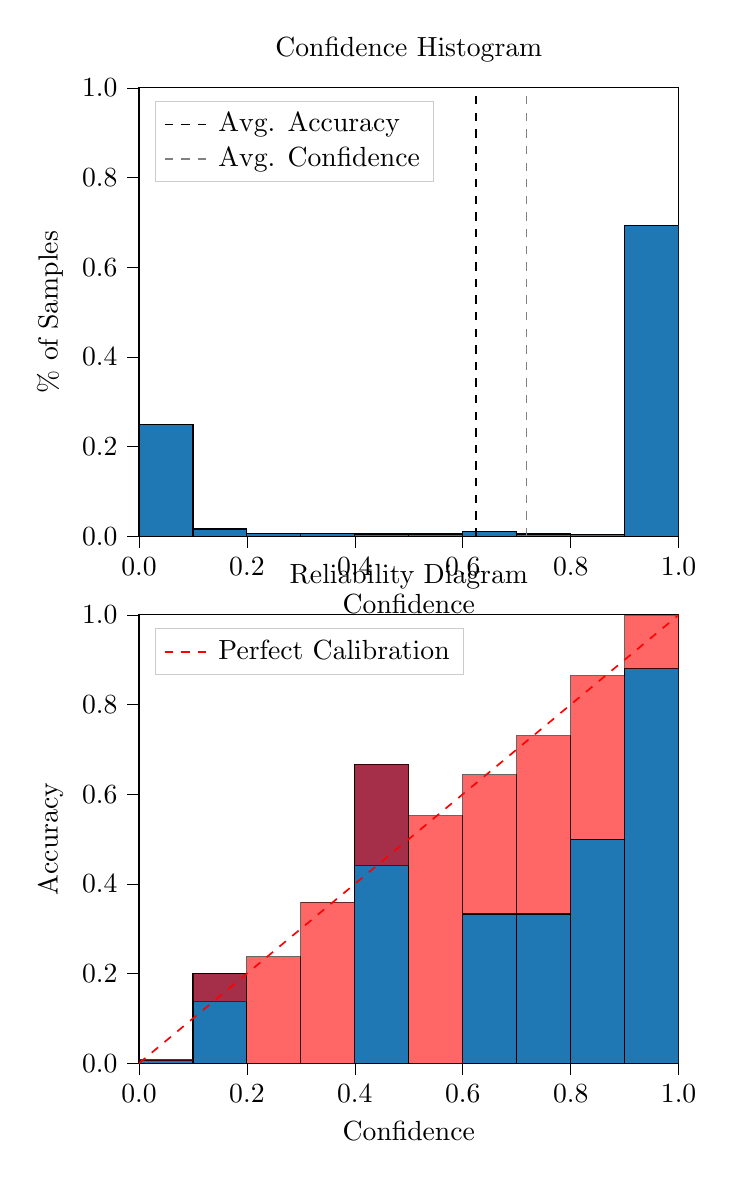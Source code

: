 % This file was created by tikzplotlib v0.9.8.
\begin{tikzpicture}

\definecolor{color0}{rgb}{0.122,0.467,0.706}

\begin{groupplot}[group style={group size=1 by 2}]
\nextgroupplot[
legend cell align={left},
legend style={
  fill opacity=0.8,
  draw opacity=1,
  text opacity=1,
  at={(0.03,0.97)},
  anchor=north west,
  draw=white!80!black
},
tick align=outside,
tick pos=left,
title={Confidence Histogram},
x grid style={white!69.02!black},
xlabel={Confidence},
xmin=0, xmax=1,
xtick style={color=black},
xtick={0,0.2,0.4,0.6,0.8,1},
xticklabels={0.0,0.2,0.4,0.6,0.8,1.0},
y grid style={white!69.02!black},
ylabel={\% of Samples},
ymin=0, ymax=1,
ytick style={color=black},
ytick={0,0.2,0.4,0.6,0.8,1},
yticklabels={0.0,0.2,0.4,0.6,0.8,1.0}
]
\draw[draw=black,fill=color0] (axis cs:-6.939e-18,0) rectangle (axis cs:0.1,0.25);
\draw[draw=black,fill=color0] (axis cs:0.1,0) rectangle (axis cs:0.2,0.016);
\draw[draw=black,fill=color0] (axis cs:0.2,0) rectangle (axis cs:0.3,0.006);
\draw[draw=black,fill=color0] (axis cs:0.3,0) rectangle (axis cs:0.4,0.006);
\draw[draw=black,fill=color0] (axis cs:0.4,0) rectangle (axis cs:0.5,0.005);
\draw[draw=black,fill=color0] (axis cs:0.5,0) rectangle (axis cs:0.6,0.005);
\draw[draw=black,fill=color0] (axis cs:0.6,0) rectangle (axis cs:0.7,0.01);
\draw[draw=black,fill=color0] (axis cs:0.7,0) rectangle (axis cs:0.8,0.005);
\draw[draw=black,fill=color0] (axis cs:0.8,0) rectangle (axis cs:0.9,0.003);
\draw[draw=black,fill=color0] (axis cs:0.9,0) rectangle (axis cs:1,0.694);
\addplot [semithick, black, dashed]
table {%
0.625 0
0.625 1
};
\addlegendentry{Avg. Accuracy}
\addplot [semithick, white!50.196!black, dashed]
table {%
0.718 0
0.718 1
};
\addlegendentry{Avg. Confidence}

\nextgroupplot[
legend cell align={left},
legend style={
  fill opacity=0.8,
  draw opacity=1,
  text opacity=1,
  at={(0.03,0.97)},
  anchor=north west,
  draw=white!80!black
},
tick align=outside,
tick pos=left,
title={Reliability Diagram},
x grid style={white!69.02!black},
xlabel={Confidence},
xmin=0, xmax=1,
xtick style={color=black},
xtick={0,0.2,0.4,0.6,0.8,1},
xticklabels={0.0,0.2,0.4,0.6,0.8,1.0},
y grid style={white!69.02!black},
ylabel={Accuracy},
ymin=0, ymax=1,
ytick style={color=black},
ytick={0,0.2,0.4,0.6,0.8,1},
yticklabels={0.0,0.2,0.4,0.6,0.8,1.0}
]
\draw[draw=black,fill=color0] (axis cs:-6.939e-18,0) rectangle (axis cs:0.1,0.006);
\draw[draw=black,fill=color0] (axis cs:0.1,0) rectangle (axis cs:0.2,0.2);
\draw[draw=black,fill=color0] (axis cs:0.2,0) rectangle (axis cs:0.3,0);
\draw[draw=black,fill=color0] (axis cs:0.3,0) rectangle (axis cs:0.4,0);
\draw[draw=black,fill=color0] (axis cs:0.4,0) rectangle (axis cs:0.5,0.667);
\draw[draw=black,fill=color0] (axis cs:0.5,0) rectangle (axis cs:0.6,0);
\draw[draw=black,fill=color0] (axis cs:0.6,0) rectangle (axis cs:0.7,0.333);
\draw[draw=black,fill=color0] (axis cs:0.7,0) rectangle (axis cs:0.8,0.333);
\draw[draw=black,fill=color0] (axis cs:0.8,0) rectangle (axis cs:0.9,0.5);
\draw[draw=black,fill=color0] (axis cs:0.9,0) rectangle (axis cs:1,0.88);
\draw[draw=black,fill=red,opacity=0.6] (axis cs:-6.939e-18,0.006) rectangle (axis cs:0.1,0.009);
\draw[draw=black,fill=red,opacity=0.6] (axis cs:0.1,0.2) rectangle (axis cs:0.2,0.138);
\draw[draw=black,fill=red,opacity=0.6] (axis cs:0.2,0) rectangle (axis cs:0.3,0.238);
\draw[draw=black,fill=red,opacity=0.6] (axis cs:0.3,0) rectangle (axis cs:0.4,0.359);
\draw[draw=black,fill=red,opacity=0.6] (axis cs:0.4,0.667) rectangle (axis cs:0.5,0.441);
\draw[draw=black,fill=red,opacity=0.6] (axis cs:0.5,0) rectangle (axis cs:0.6,0.552);
\draw[draw=black,fill=red,opacity=0.6] (axis cs:0.6,0.333) rectangle (axis cs:0.7,0.644);
\draw[draw=black,fill=red,opacity=0.6] (axis cs:0.7,0.333) rectangle (axis cs:0.8,0.731);
\draw[draw=black,fill=red,opacity=0.6] (axis cs:0.8,0.5) rectangle (axis cs:0.9,0.864);
\draw[draw=black,fill=red,opacity=0.6] (axis cs:0.9,0.88) rectangle (axis cs:1,0.998);
\addplot [semithick, red, dashed]
table {%
0 0
1 1
};
\addlegendentry{Perfect Calibration}
\end{groupplot}

\end{tikzpicture}
